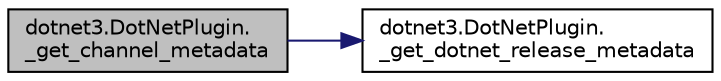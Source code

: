 digraph "dotnet3.DotNetPlugin._get_channel_metadata"
{
 // LATEX_PDF_SIZE
  edge [fontname="Helvetica",fontsize="10",labelfontname="Helvetica",labelfontsize="10"];
  node [fontname="Helvetica",fontsize="10",shape=record];
  rankdir="LR";
  Node1 [label="dotnet3.DotNetPlugin.\l_get_channel_metadata",height=0.2,width=0.4,color="black", fillcolor="grey75", style="filled", fontcolor="black",tooltip=" "];
  Node1 -> Node2 [color="midnightblue",fontsize="10",style="solid",fontname="Helvetica"];
  Node2 [label="dotnet3.DotNetPlugin.\l_get_dotnet_release_metadata",height=0.2,width=0.4,color="black", fillcolor="white", style="filled",URL="$classdotnet3_1_1_dot_net_plugin.html#a684c8f64a9a756674c1e964cbab43f2e",tooltip=" "];
}
